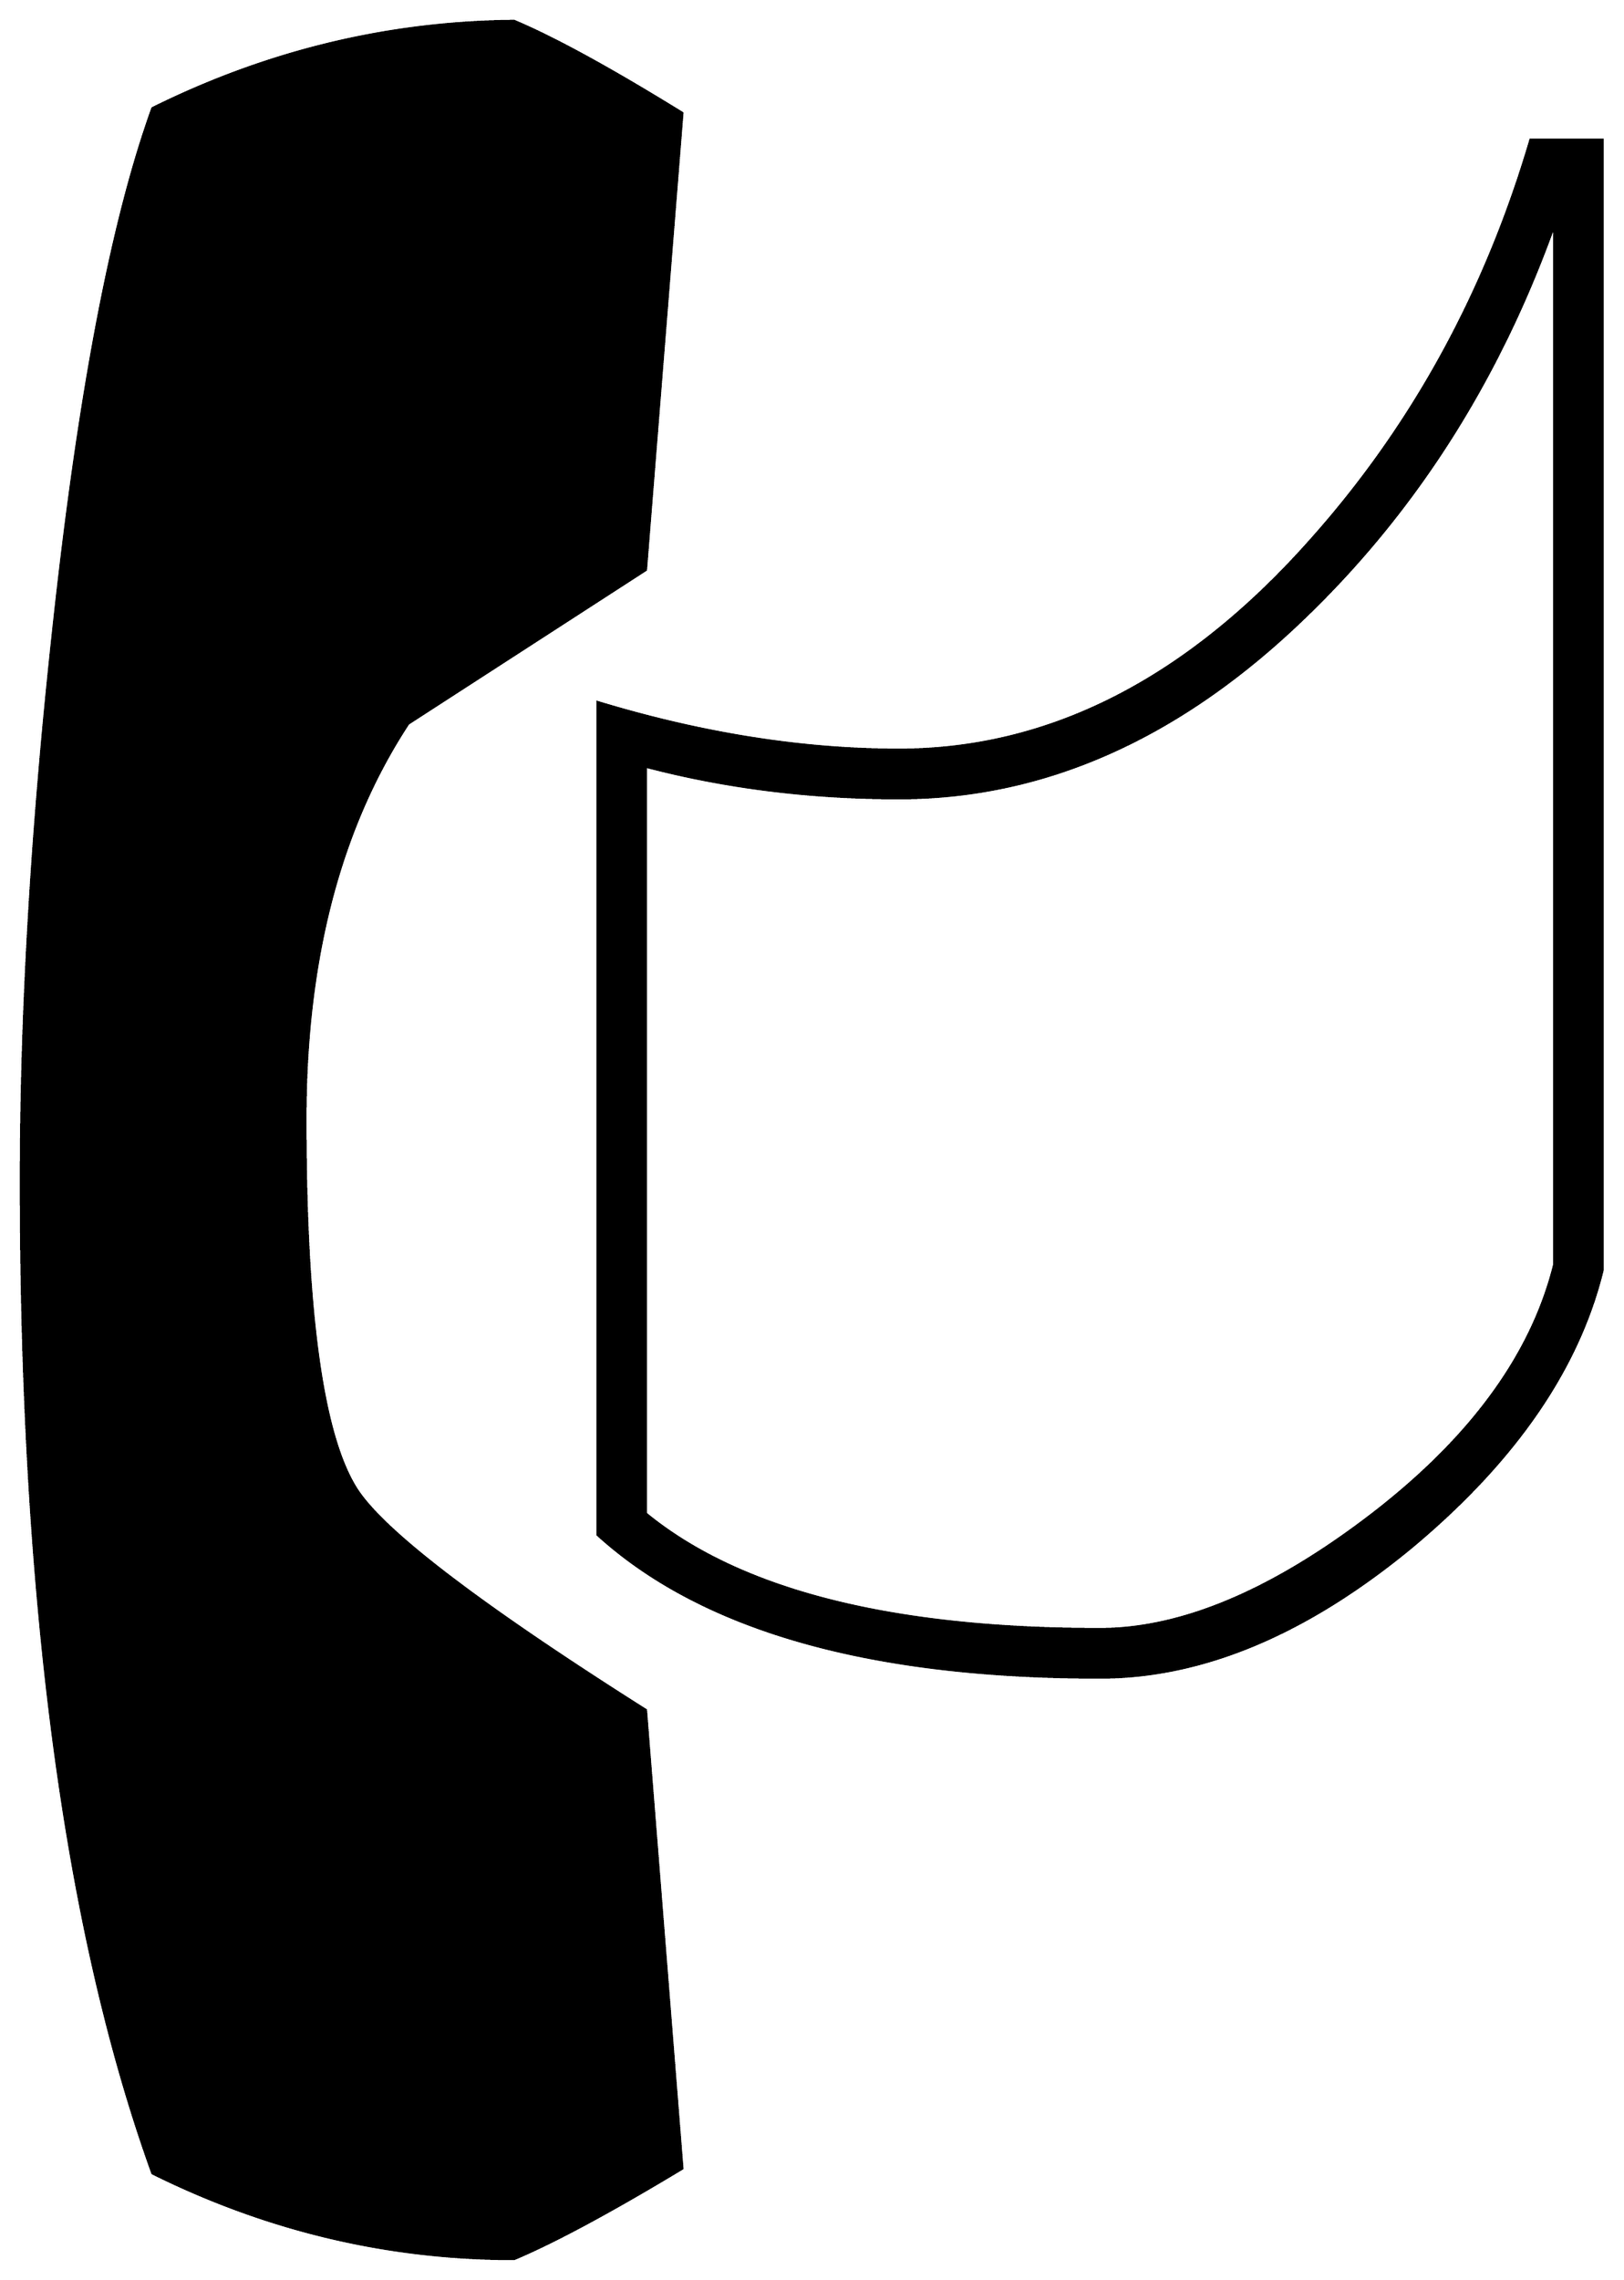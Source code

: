 


\begin{tikzpicture}[y=0.80pt, x=0.80pt, yscale=-1.0, xscale=1.0, inner sep=0pt, outer sep=0pt]
\begin{scope}[shift={(100.0,1748.0)},nonzero rule]
  \path[draw=.,fill=.,line width=1.600pt] (1145.0,-542.0) ..
    controls (1129.667,-479.333) and (1089.0,-420.667) ..
    (1023.0,-366.0) .. controls (957.0,-312.0) and
    (892.0,-285.0) .. (828.0,-285.0) .. controls (682.667,-285.0)
    and (577.0,-315.0) .. (511.0,-375.0) -- (511.0,-900.0) ..
    controls (577.0,-880.0) and (640.333,-870.0) .. (701.0,-870.0)
    .. controls (795.667,-870.0) and (882.0,-913.667) ..
    (960.0,-1001.0) .. controls (1024.667,-1073.0) and
    (1071.333,-1157.667) .. (1100.0,-1255.0) -- (1145.0,-1255.0) --
    (1145.0,-542.0) -- cycle(564.0,25.0) .. controls
    (518.667,52.333) and (483.333,71.333) .. (458.0,82.0) .. controls
    (378.667,82.0) and (302.667,64.0) .. (230.0,28.0) .. controls
    (174.667,-125.333) and (147.0,-334.0) .. (147.0,-598.0) ..
    controls (147.0,-704.0) and (153.667,-818.667) .. (167.0,-942.0)
    .. controls (183.0,-1092.0) and (204.0,-1203.0) ..
    (230.0,-1275.0) .. controls (302.667,-1311.0) and
    (378.667,-1329.333) .. (458.0,-1330.0) .. controls
    (483.333,-1319.333) and (518.667,-1300.0) .. (564.0,-1272.0) --
    (541.0,-984.0) -- (391.0,-887.0) .. controls (347.667,-821.0)
    and (326.0,-737.667) .. (326.0,-637.0) .. controls
    (326.0,-515.667) and (336.667,-438.0) .. (358.0,-404.0) ..
    controls (374.667,-377.333) and (435.667,-330.667) .. (541.0,-264.0)
    -- (564.0,25.0) -- cycle(1115.0,-545.0) -- (1115.0,-1203.0)
    .. controls (1080.333,-1105.667) and (1028.333,-1023.333) ..
    (959.0,-956.0) .. controls (879.667,-878.667) and (793.667,-840.0)
    .. (701.0,-840.0) .. controls (645.0,-840.0) and
    (591.667,-846.667) .. (541.0,-860.0) -- (541.0,-388.0) ..
    controls (600.333,-339.333) and (696.0,-315.0) .. (828.0,-315.0)
    .. controls (878.0,-315.0) and (933.333,-337.667) ..
    (994.0,-383.0) .. controls (1060.0,-432.333) and
    (1100.333,-486.333) .. (1115.0,-545.0) -- cycle;
\end{scope}

\end{tikzpicture}

